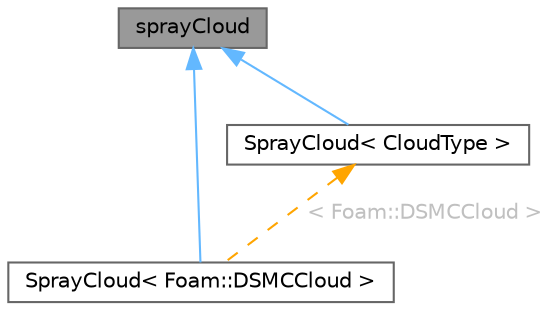 digraph "sprayCloud"
{
 // LATEX_PDF_SIZE
  bgcolor="transparent";
  edge [fontname=Helvetica,fontsize=10,labelfontname=Helvetica,labelfontsize=10];
  node [fontname=Helvetica,fontsize=10,shape=box,height=0.2,width=0.4];
  Node1 [id="Node000001",label="sprayCloud",height=0.2,width=0.4,color="gray40", fillcolor="grey60", style="filled", fontcolor="black",tooltip="Virtual abstract base class for templated SprayCloud."];
  Node1 -> Node2 [id="edge1_Node000001_Node000002",dir="back",color="steelblue1",style="solid",tooltip=" "];
  Node2 [id="Node000002",label="SprayCloud\< Foam::DSMCCloud \>",height=0.2,width=0.4,color="gray40", fillcolor="white", style="filled",URL="$classFoam_1_1SprayCloud.html",tooltip=" "];
  Node1 -> Node3 [id="edge2_Node000001_Node000003",dir="back",color="steelblue1",style="solid",tooltip=" "];
  Node3 [id="Node000003",label="SprayCloud\< CloudType \>",height=0.2,width=0.4,color="gray40", fillcolor="white", style="filled",URL="$classFoam_1_1SprayCloud.html",tooltip="Templated base class for spray cloud."];
  Node3 -> Node2 [id="edge3_Node000003_Node000002",dir="back",color="orange",style="dashed",tooltip=" ",label=" \< Foam::DSMCCloud \>",fontcolor="grey" ];
}
